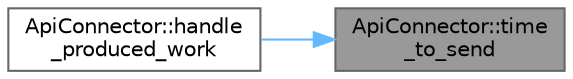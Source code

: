 digraph "ApiConnector::time_to_send"
{
 // LATEX_PDF_SIZE
  bgcolor="transparent";
  edge [fontname=Helvetica,fontsize=10,labelfontname=Helvetica,labelfontsize=10];
  node [fontname=Helvetica,fontsize=10,shape=box,height=0.2,width=0.4];
  rankdir="RL";
  Node1 [id="Node000001",label="ApiConnector::time\l_to_send",height=0.2,width=0.4,color="gray40", fillcolor="grey60", style="filled", fontcolor="black",tooltip=" "];
  Node1 -> Node2 [id="edge2_Node000001_Node000002",dir="back",color="steelblue1",style="solid",tooltip=" "];
  Node2 [id="Node000002",label="ApiConnector::handle\l_produced_work",height=0.2,width=0.4,color="grey40", fillcolor="white", style="filled",URL="$class_api_connector.html#a46089ea3e64a0c222657429e68c5beca",tooltip=" "];
}
